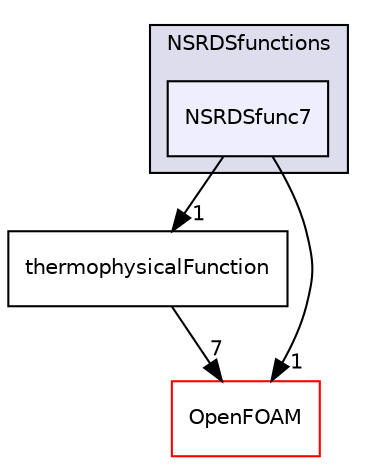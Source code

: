 digraph "src/thermophysicalModels/thermophysicalProperties/thermophysicalFunctions/NSRDSfunctions/NSRDSfunc7" {
  bgcolor=transparent;
  compound=true
  node [ fontsize="10", fontname="Helvetica"];
  edge [ labelfontsize="10", labelfontname="Helvetica"];
  subgraph clusterdir_f2d58588419466b9268946ceebdff143 {
    graph [ bgcolor="#ddddee", pencolor="black", label="NSRDSfunctions" fontname="Helvetica", fontsize="10", URL="dir_f2d58588419466b9268946ceebdff143.html"]
  dir_58f19f07e5d9d5b06e30a3d65d552ffb [shape=box, label="NSRDSfunc7", style="filled", fillcolor="#eeeeff", pencolor="black", URL="dir_58f19f07e5d9d5b06e30a3d65d552ffb.html"];
  }
  dir_0f4ae4fa6e44c33c97a6e041f534b271 [shape=box label="thermophysicalFunction" URL="dir_0f4ae4fa6e44c33c97a6e041f534b271.html"];
  dir_c5473ff19b20e6ec4dfe5c310b3778a8 [shape=box label="OpenFOAM" color="red" URL="dir_c5473ff19b20e6ec4dfe5c310b3778a8.html"];
  dir_0f4ae4fa6e44c33c97a6e041f534b271->dir_c5473ff19b20e6ec4dfe5c310b3778a8 [headlabel="7", labeldistance=1.5 headhref="dir_003937_002151.html"];
  dir_58f19f07e5d9d5b06e30a3d65d552ffb->dir_0f4ae4fa6e44c33c97a6e041f534b271 [headlabel="1", labeldistance=1.5 headhref="dir_003936_003937.html"];
  dir_58f19f07e5d9d5b06e30a3d65d552ffb->dir_c5473ff19b20e6ec4dfe5c310b3778a8 [headlabel="1", labeldistance=1.5 headhref="dir_003936_002151.html"];
}
